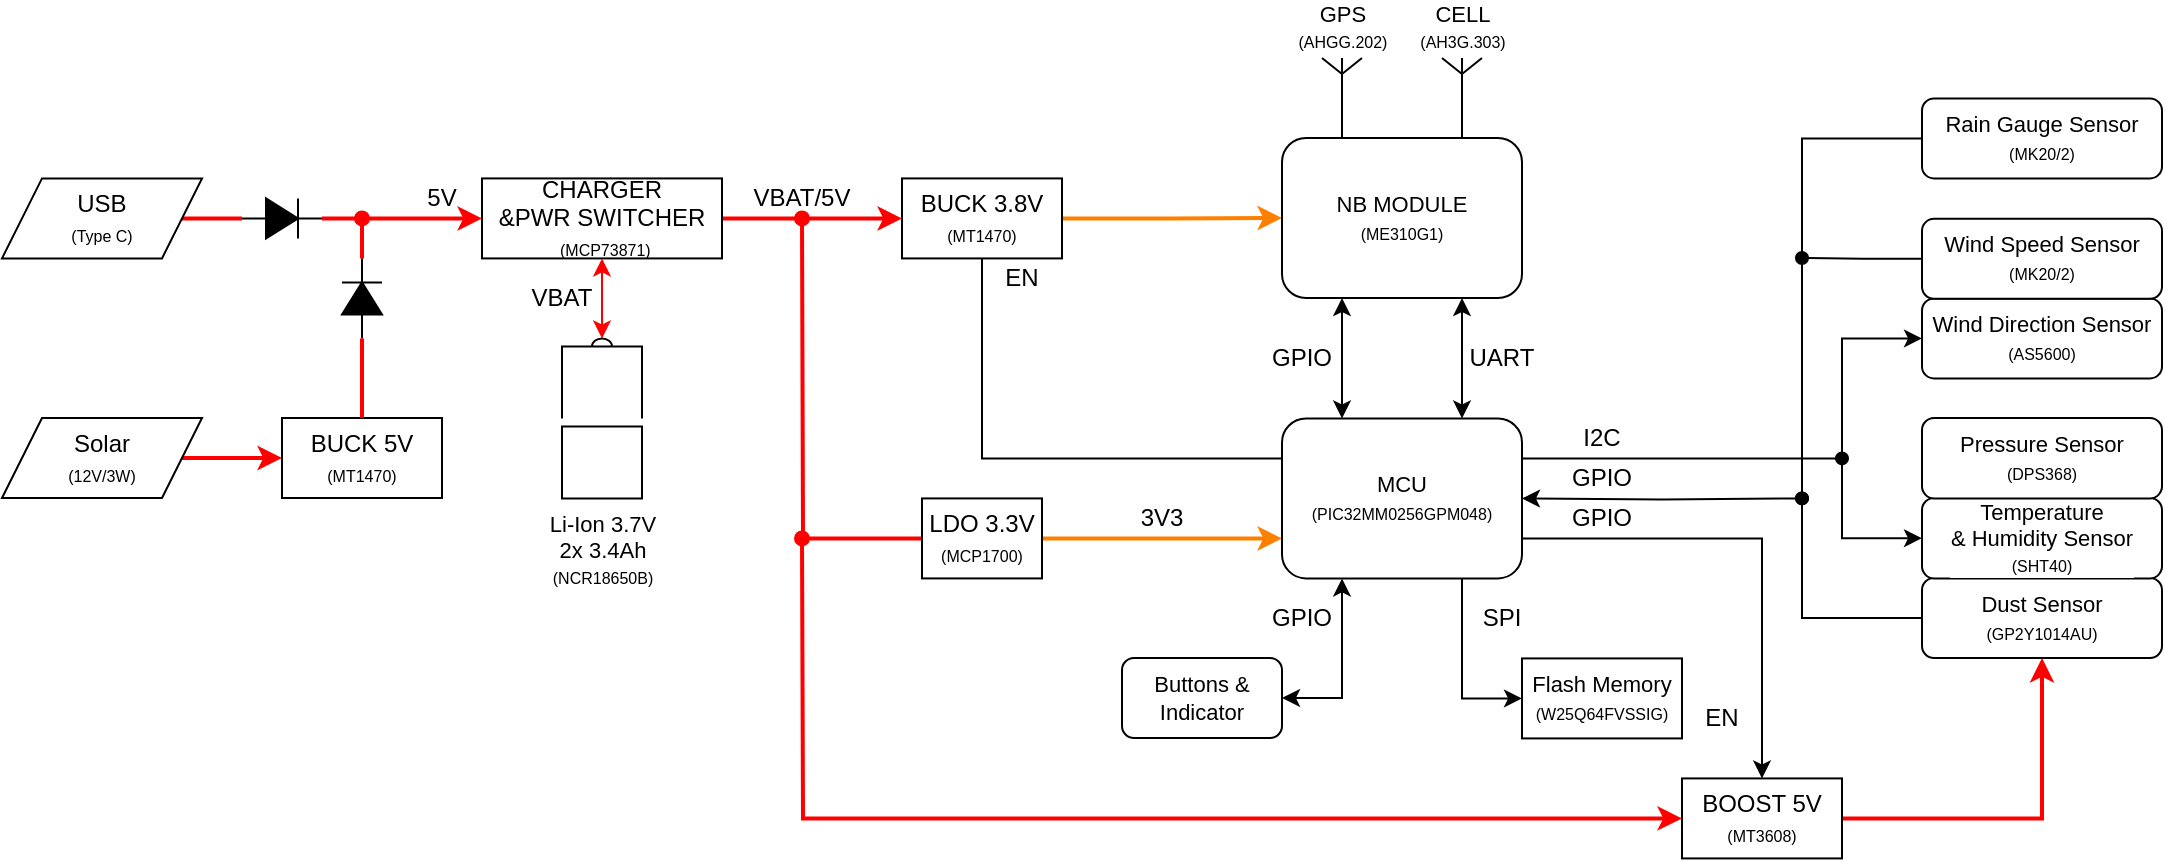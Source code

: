 <mxfile version="24.1.0" type="device">
  <diagram name="Page-1" id="_ND4ITzbnkIOsHbf0bwX">
    <mxGraphModel dx="989" dy="588" grid="1" gridSize="10" guides="1" tooltips="1" connect="1" arrows="1" fold="1" page="1" pageScale="1" pageWidth="1169" pageHeight="827" math="0" shadow="0">
      <root>
        <mxCell id="0" />
        <mxCell id="1" parent="0" />
        <mxCell id="F2zV74ljajzBoqDja7oi-1" style="edgeStyle=orthogonalEdgeStyle;rounded=0;orthogonalLoop=1;jettySize=auto;html=1;entryX=0;entryY=0.5;entryDx=0;entryDy=0;strokeWidth=2;strokeColor=#FF0000;" edge="1" parent="1" source="3OgiTbT7xKRAJT_PE359-1" target="3OgiTbT7xKRAJT_PE359-2">
          <mxGeometry relative="1" as="geometry" />
        </mxCell>
        <mxCell id="3OgiTbT7xKRAJT_PE359-1" value="Solar&lt;div&gt;&lt;font style=&quot;font-size: 8px;&quot;&gt;(12V/3W)&lt;/font&gt;&lt;/div&gt;" style="shape=parallelogram;perimeter=parallelogramPerimeter;whiteSpace=wrap;html=1;fixedSize=1;" parent="1" vertex="1">
          <mxGeometry x="40" y="240.0" width="100" height="40" as="geometry" />
        </mxCell>
        <mxCell id="3OgiTbT7xKRAJT_PE359-2" value="BUCK 5V&lt;div&gt;&lt;font style=&quot;font-size: 8px;&quot;&gt;(MT1470)&lt;/font&gt;&lt;/div&gt;" style="rounded=0;whiteSpace=wrap;html=1;" parent="1" vertex="1">
          <mxGeometry x="180" y="240.0" width="80" height="40" as="geometry" />
        </mxCell>
        <mxCell id="3OgiTbT7xKRAJT_PE359-20" style="edgeStyle=orthogonalEdgeStyle;rounded=0;orthogonalLoop=1;jettySize=auto;html=1;strokeColor=#FF0000;align=center;verticalAlign=middle;fontFamily=Helvetica;fontSize=11;fontColor=default;labelBackgroundColor=default;endArrow=oval;endFill=1;strokeWidth=2;" parent="1" source="3OgiTbT7xKRAJT_PE359-4" edge="1">
          <mxGeometry relative="1" as="geometry">
            <mxPoint x="440" y="140.21" as="targetPoint" />
          </mxGeometry>
        </mxCell>
        <mxCell id="3OgiTbT7xKRAJT_PE359-32" style="edgeStyle=orthogonalEdgeStyle;rounded=0;orthogonalLoop=1;jettySize=auto;html=1;entryX=0;entryY=0.75;entryDx=0;entryDy=0;strokeColor=#FF8000;align=center;verticalAlign=middle;fontFamily=Helvetica;fontSize=11;fontColor=default;labelBackgroundColor=default;endArrow=classic;endFill=1;strokeWidth=2;" parent="1" source="3OgiTbT7xKRAJT_PE359-4" target="3OgiTbT7xKRAJT_PE359-28" edge="1">
          <mxGeometry relative="1" as="geometry" />
        </mxCell>
        <mxCell id="3OgiTbT7xKRAJT_PE359-4" value="LDO 3.3V&lt;div&gt;&lt;font style=&quot;font-size: 8px;&quot;&gt;(MCP1700)&lt;/font&gt;&lt;/div&gt;" style="rounded=0;whiteSpace=wrap;html=1;" parent="1" vertex="1">
          <mxGeometry x="500" y="280.21" width="60" height="40" as="geometry" />
        </mxCell>
        <mxCell id="F2zV74ljajzBoqDja7oi-5" style="edgeStyle=orthogonalEdgeStyle;rounded=0;orthogonalLoop=1;jettySize=auto;html=1;entryX=0;entryY=0.5;entryDx=0;entryDy=0;strokeWidth=2;strokeColor=#FF0000;" edge="1" parent="1" source="3OgiTbT7xKRAJT_PE359-5" target="3OgiTbT7xKRAJT_PE359-13">
          <mxGeometry relative="1" as="geometry">
            <Array as="points">
              <mxPoint x="220" y="140.21" />
            </Array>
          </mxGeometry>
        </mxCell>
        <mxCell id="3OgiTbT7xKRAJT_PE359-5" value="" style="pointerEvents=1;fillColor=strokeColor;verticalLabelPosition=bottom;shadow=0;dashed=0;align=center;html=1;verticalAlign=top;shape=mxgraph.electrical.diodes.diode;rotation=-90;" parent="1" vertex="1">
          <mxGeometry x="200" y="170.21" width="40" height="20" as="geometry" />
        </mxCell>
        <mxCell id="3OgiTbT7xKRAJT_PE359-22" style="edgeStyle=orthogonalEdgeStyle;rounded=0;orthogonalLoop=1;jettySize=auto;html=1;strokeColor=#FF8000;align=center;verticalAlign=middle;fontFamily=Helvetica;fontSize=11;fontColor=default;labelBackgroundColor=default;endArrow=classic;endFill=1;strokeWidth=2;" parent="1" source="3OgiTbT7xKRAJT_PE359-11" target="3OgiTbT7xKRAJT_PE359-21" edge="1">
          <mxGeometry relative="1" as="geometry" />
        </mxCell>
        <mxCell id="3OgiTbT7xKRAJT_PE359-11" value="BUCK 3.8V&lt;div&gt;&lt;font style=&quot;font-size: 8px;&quot;&gt;(MT1470)&lt;/font&gt;&lt;/div&gt;" style="rounded=0;whiteSpace=wrap;html=1;" parent="1" vertex="1">
          <mxGeometry x="490" y="120.21" width="80" height="40" as="geometry" />
        </mxCell>
        <mxCell id="3OgiTbT7xKRAJT_PE359-18" style="edgeStyle=orthogonalEdgeStyle;rounded=0;orthogonalLoop=1;jettySize=auto;html=1;entryX=0;entryY=0.5;entryDx=0;entryDy=0;strokeColor=#FF0000;align=center;verticalAlign=middle;fontFamily=Helvetica;fontSize=11;fontColor=default;labelBackgroundColor=default;endArrow=classic;endFill=1;strokeWidth=2;" parent="1" source="3OgiTbT7xKRAJT_PE359-13" target="3OgiTbT7xKRAJT_PE359-11" edge="1">
          <mxGeometry relative="1" as="geometry" />
        </mxCell>
        <mxCell id="3OgiTbT7xKRAJT_PE359-13" value="CHARGER&lt;div&gt;&amp;amp;PWR SWITCHER&lt;/div&gt;&lt;div&gt;&amp;nbsp;&lt;font style=&quot;font-size: 8px;&quot;&gt;(MCP73871)&lt;/font&gt;&lt;/div&gt;" style="rounded=0;whiteSpace=wrap;html=1;" parent="1" vertex="1">
          <mxGeometry x="280" y="120.21" width="120" height="40" as="geometry" />
        </mxCell>
        <mxCell id="F2zV74ljajzBoqDja7oi-4" style="edgeStyle=orthogonalEdgeStyle;rounded=0;orthogonalLoop=1;jettySize=auto;html=1;entryX=0.5;entryY=1;entryDx=0;entryDy=0;startArrow=classic;startFill=1;strokeColor=#FF0000;" edge="1" parent="1" source="3OgiTbT7xKRAJT_PE359-15" target="3OgiTbT7xKRAJT_PE359-13">
          <mxGeometry relative="1" as="geometry" />
        </mxCell>
        <mxCell id="3OgiTbT7xKRAJT_PE359-15" value="Li-Ion 3.7V&lt;div&gt;2x 3.4Ah&lt;/div&gt;&lt;div&gt;&lt;font style=&quot;font-size: 8px;&quot;&gt;(NCR18650B)&lt;/font&gt;&lt;/div&gt;" style="html=1;verticalLabelPosition=bottom;align=center;labelBackgroundColor=#ffffff;verticalAlign=top;strokeWidth=1;strokeColor=#000000;shadow=0;dashed=0;shape=mxgraph.ios7.icons.battery;fontFamily=Helvetica;fontSize=11;fontColor=default;rotation=0;direction=north;" parent="1" vertex="1">
          <mxGeometry x="320" y="200.21" width="40" height="80" as="geometry" />
        </mxCell>
        <mxCell id="3OgiTbT7xKRAJT_PE359-21" value="NB MODULE&lt;div&gt;&lt;font style=&quot;font-size: 8px;&quot;&gt;(ME310G1)&lt;/font&gt;&lt;/div&gt;" style="rounded=1;whiteSpace=wrap;html=1;fontFamily=Helvetica;fontSize=11;fontColor=default;labelBackgroundColor=default;" parent="1" vertex="1">
          <mxGeometry x="680" y="100" width="120" height="80" as="geometry" />
        </mxCell>
        <mxCell id="3OgiTbT7xKRAJT_PE359-24" style="edgeStyle=orthogonalEdgeStyle;rounded=0;orthogonalLoop=1;jettySize=auto;html=1;entryX=0.25;entryY=0;entryDx=0;entryDy=0;strokeColor=default;align=center;verticalAlign=middle;fontFamily=Helvetica;fontSize=11;fontColor=default;labelBackgroundColor=default;endArrow=none;endFill=0;" parent="1" source="3OgiTbT7xKRAJT_PE359-23" target="3OgiTbT7xKRAJT_PE359-21" edge="1">
          <mxGeometry relative="1" as="geometry" />
        </mxCell>
        <mxCell id="3OgiTbT7xKRAJT_PE359-23" value="GPS&lt;div&gt;&lt;font style=&quot;font-size: 8px;&quot;&gt;(AHGG.202)&lt;/font&gt;&lt;/div&gt;" style="verticalLabelPosition=top;shadow=0;dashed=0;align=center;html=1;verticalAlign=bottom;shape=mxgraph.electrical.radio.aerial_-_antenna_1;fontFamily=Helvetica;fontSize=11;fontColor=default;labelBackgroundColor=default;labelPosition=center;" parent="1" vertex="1">
          <mxGeometry x="700" y="60" width="20" height="20" as="geometry" />
        </mxCell>
        <mxCell id="3OgiTbT7xKRAJT_PE359-26" style="edgeStyle=orthogonalEdgeStyle;rounded=0;orthogonalLoop=1;jettySize=auto;html=1;entryX=0.75;entryY=0;entryDx=0;entryDy=0;strokeColor=default;align=center;verticalAlign=middle;fontFamily=Helvetica;fontSize=11;fontColor=default;labelBackgroundColor=default;endArrow=none;endFill=0;" parent="1" source="3OgiTbT7xKRAJT_PE359-25" target="3OgiTbT7xKRAJT_PE359-21" edge="1">
          <mxGeometry relative="1" as="geometry" />
        </mxCell>
        <mxCell id="3OgiTbT7xKRAJT_PE359-25" value="CELL&lt;br&gt;&lt;font style=&quot;font-size: 8px;&quot;&gt;(AH3G.303)&lt;/font&gt;" style="verticalLabelPosition=top;shadow=0;dashed=0;align=center;html=1;verticalAlign=bottom;shape=mxgraph.electrical.radio.aerial_-_antenna_1;fontFamily=Helvetica;fontSize=11;fontColor=default;labelBackgroundColor=default;labelPosition=center;" parent="1" vertex="1">
          <mxGeometry x="760" y="60" width="20" height="20" as="geometry" />
        </mxCell>
        <mxCell id="3OgiTbT7xKRAJT_PE359-29" style="edgeStyle=orthogonalEdgeStyle;rounded=0;orthogonalLoop=1;jettySize=auto;html=1;entryX=0.25;entryY=1;entryDx=0;entryDy=0;strokeColor=default;align=center;verticalAlign=middle;fontFamily=Helvetica;fontSize=11;fontColor=default;labelBackgroundColor=default;endArrow=classic;endFill=1;exitX=0.25;exitY=0;exitDx=0;exitDy=0;startArrow=classic;startFill=1;" parent="1" source="3OgiTbT7xKRAJT_PE359-28" target="3OgiTbT7xKRAJT_PE359-21" edge="1">
          <mxGeometry relative="1" as="geometry" />
        </mxCell>
        <mxCell id="3OgiTbT7xKRAJT_PE359-30" style="edgeStyle=orthogonalEdgeStyle;rounded=0;orthogonalLoop=1;jettySize=auto;html=1;exitX=0;exitY=0.25;exitDx=0;exitDy=0;entryX=0.5;entryY=1;entryDx=0;entryDy=0;strokeColor=default;align=center;verticalAlign=middle;fontFamily=Helvetica;fontSize=11;fontColor=default;labelBackgroundColor=default;endArrow=none;endFill=0;" parent="1" source="3OgiTbT7xKRAJT_PE359-28" target="3OgiTbT7xKRAJT_PE359-11" edge="1">
          <mxGeometry relative="1" as="geometry">
            <Array as="points">
              <mxPoint x="530" y="260.21" />
            </Array>
          </mxGeometry>
        </mxCell>
        <mxCell id="3OgiTbT7xKRAJT_PE359-31" style="edgeStyle=orthogonalEdgeStyle;rounded=0;orthogonalLoop=1;jettySize=auto;html=1;exitX=0.75;exitY=0;exitDx=0;exitDy=0;entryX=0.75;entryY=1;entryDx=0;entryDy=0;strokeColor=default;align=center;verticalAlign=middle;fontFamily=Helvetica;fontSize=11;fontColor=default;labelBackgroundColor=default;endArrow=classic;endFill=1;startArrow=classic;startFill=1;" parent="1" source="3OgiTbT7xKRAJT_PE359-28" target="3OgiTbT7xKRAJT_PE359-21" edge="1">
          <mxGeometry relative="1" as="geometry" />
        </mxCell>
        <mxCell id="F2zV74ljajzBoqDja7oi-19" style="edgeStyle=orthogonalEdgeStyle;rounded=0;orthogonalLoop=1;jettySize=auto;html=1;exitX=0.75;exitY=1;exitDx=0;exitDy=0;entryX=0;entryY=0.5;entryDx=0;entryDy=0;" edge="1" parent="1" source="3OgiTbT7xKRAJT_PE359-28" target="F2zV74ljajzBoqDja7oi-18">
          <mxGeometry relative="1" as="geometry">
            <Array as="points">
              <mxPoint x="770" y="380.21" />
            </Array>
          </mxGeometry>
        </mxCell>
        <mxCell id="F2zV74ljajzBoqDja7oi-23" style="edgeStyle=orthogonalEdgeStyle;rounded=0;orthogonalLoop=1;jettySize=auto;html=1;exitX=1;exitY=0.75;exitDx=0;exitDy=0;entryX=0.5;entryY=0;entryDx=0;entryDy=0;" edge="1" parent="1" source="3OgiTbT7xKRAJT_PE359-28" target="F2zV74ljajzBoqDja7oi-20">
          <mxGeometry relative="1" as="geometry" />
        </mxCell>
        <mxCell id="F2zV74ljajzBoqDja7oi-25" style="edgeStyle=orthogonalEdgeStyle;rounded=0;orthogonalLoop=1;jettySize=auto;html=1;exitX=1;exitY=0.25;exitDx=0;exitDy=0;entryX=0;entryY=0.5;entryDx=0;entryDy=0;" edge="1" parent="1" source="3OgiTbT7xKRAJT_PE359-28" target="F2zV74ljajzBoqDja7oi-14">
          <mxGeometry relative="1" as="geometry">
            <Array as="points">
              <mxPoint x="960" y="260" />
              <mxPoint x="960" y="200" />
            </Array>
          </mxGeometry>
        </mxCell>
        <mxCell id="F2zV74ljajzBoqDja7oi-28" style="edgeStyle=orthogonalEdgeStyle;rounded=0;orthogonalLoop=1;jettySize=auto;html=1;strokeWidth=1;" edge="1" parent="1" target="3OgiTbT7xKRAJT_PE359-28">
          <mxGeometry relative="1" as="geometry">
            <mxPoint x="940" y="280.21" as="sourcePoint" />
          </mxGeometry>
        </mxCell>
        <mxCell id="3OgiTbT7xKRAJT_PE359-28" value="MCU&lt;div&gt;&lt;font style=&quot;font-size: 8px;&quot;&gt;(PIC32MM0256GPM048)&lt;/font&gt;&lt;/div&gt;" style="rounded=1;whiteSpace=wrap;html=1;fontFamily=Helvetica;fontSize=11;fontColor=default;labelBackgroundColor=default;" parent="1" vertex="1">
          <mxGeometry x="680" y="240.21" width="120" height="80" as="geometry" />
        </mxCell>
        <mxCell id="3OgiTbT7xKRAJT_PE359-37" style="edgeStyle=orthogonalEdgeStyle;rounded=0;orthogonalLoop=1;jettySize=auto;html=1;entryX=0.25;entryY=1;entryDx=0;entryDy=0;strokeColor=default;align=center;verticalAlign=middle;fontFamily=Helvetica;fontSize=11;fontColor=default;labelBackgroundColor=default;endArrow=classic;endFill=1;strokeWidth=1;startArrow=classic;startFill=1;" parent="1" source="3OgiTbT7xKRAJT_PE359-36" target="3OgiTbT7xKRAJT_PE359-28" edge="1">
          <mxGeometry relative="1" as="geometry">
            <Array as="points">
              <mxPoint x="710" y="380.21" />
            </Array>
          </mxGeometry>
        </mxCell>
        <mxCell id="3OgiTbT7xKRAJT_PE359-36" value="Buttons &amp;amp;&lt;div&gt;Indicator&lt;/div&gt;" style="rounded=1;whiteSpace=wrap;html=1;fontFamily=Helvetica;fontSize=11;fontColor=default;labelBackgroundColor=default;" parent="1" vertex="1">
          <mxGeometry x="600" y="360" width="80" height="40" as="geometry" />
        </mxCell>
        <mxCell id="YIj4oD_qDjWHOP-zJBgj-2" value="5V" style="text;html=1;align=center;verticalAlign=middle;whiteSpace=wrap;rounded=0;" parent="1" vertex="1">
          <mxGeometry x="240" y="120.21" width="40" height="20" as="geometry" />
        </mxCell>
        <mxCell id="YIj4oD_qDjWHOP-zJBgj-3" value="VBAT/5V" style="text;html=1;align=center;verticalAlign=middle;whiteSpace=wrap;rounded=0;" parent="1" vertex="1">
          <mxGeometry x="410" y="120.21" width="60" height="20" as="geometry" />
        </mxCell>
        <mxCell id="YIj4oD_qDjWHOP-zJBgj-4" value="VBAT" style="text;html=1;align=center;verticalAlign=middle;whiteSpace=wrap;rounded=0;" parent="1" vertex="1">
          <mxGeometry x="300" y="170.21" width="40" height="20" as="geometry" />
        </mxCell>
        <mxCell id="YIj4oD_qDjWHOP-zJBgj-5" value="3V3" style="text;html=1;align=center;verticalAlign=middle;whiteSpace=wrap;rounded=0;" parent="1" vertex="1">
          <mxGeometry x="600" y="280" width="40" height="19.79" as="geometry" />
        </mxCell>
        <mxCell id="YIj4oD_qDjWHOP-zJBgj-6" value="EN" style="text;html=1;align=center;verticalAlign=middle;whiteSpace=wrap;rounded=0;" parent="1" vertex="1">
          <mxGeometry x="530" y="160.21" width="40" height="19.79" as="geometry" />
        </mxCell>
        <mxCell id="YIj4oD_qDjWHOP-zJBgj-7" value="GPIO" style="text;html=1;align=center;verticalAlign=middle;whiteSpace=wrap;rounded=0;" parent="1" vertex="1">
          <mxGeometry x="670" y="200.21" width="40" height="20" as="geometry" />
        </mxCell>
        <mxCell id="YIj4oD_qDjWHOP-zJBgj-8" value="UART" style="text;html=1;align=center;verticalAlign=middle;whiteSpace=wrap;rounded=0;" parent="1" vertex="1">
          <mxGeometry x="770" y="200.21" width="40" height="20" as="geometry" />
        </mxCell>
        <mxCell id="YIj4oD_qDjWHOP-zJBgj-9" value="SPI" style="text;html=1;align=center;verticalAlign=middle;whiteSpace=wrap;rounded=0;" parent="1" vertex="1">
          <mxGeometry x="770" y="330" width="40" height="20" as="geometry" />
        </mxCell>
        <mxCell id="YIj4oD_qDjWHOP-zJBgj-10" value="GPIO" style="text;html=1;align=center;verticalAlign=middle;whiteSpace=wrap;rounded=0;" parent="1" vertex="1">
          <mxGeometry x="670" y="330" width="40" height="20" as="geometry" />
        </mxCell>
        <mxCell id="F2zV74ljajzBoqDja7oi-6" style="edgeStyle=orthogonalEdgeStyle;rounded=0;orthogonalLoop=1;jettySize=auto;html=1;endArrow=oval;endFill=1;strokeWidth=2;strokeColor=#FF0000;" edge="1" parent="1" source="F2zV74ljajzBoqDja7oi-3">
          <mxGeometry relative="1" as="geometry">
            <mxPoint x="220" y="140.21" as="targetPoint" />
          </mxGeometry>
        </mxCell>
        <mxCell id="F2zV74ljajzBoqDja7oi-10" style="edgeStyle=orthogonalEdgeStyle;rounded=0;orthogonalLoop=1;jettySize=auto;html=1;exitX=0;exitY=0.5;exitDx=0;exitDy=0;exitPerimeter=0;entryX=1;entryY=0.5;entryDx=0;entryDy=0;endArrow=none;endFill=0;strokeWidth=2;strokeColor=#FF0000;" edge="1" parent="1" source="F2zV74ljajzBoqDja7oi-3" target="F2zV74ljajzBoqDja7oi-9">
          <mxGeometry relative="1" as="geometry" />
        </mxCell>
        <mxCell id="F2zV74ljajzBoqDja7oi-3" value="" style="pointerEvents=1;fillColor=strokeColor;verticalLabelPosition=bottom;shadow=0;dashed=0;align=center;html=1;verticalAlign=top;shape=mxgraph.electrical.diodes.diode;" vertex="1" parent="1">
          <mxGeometry x="160" y="130.21" width="40" height="20" as="geometry" />
        </mxCell>
        <mxCell id="F2zV74ljajzBoqDja7oi-9" value="USB&lt;div&gt;&lt;font style=&quot;font-size: 8px;&quot;&gt;(Type C)&lt;/font&gt;&lt;/div&gt;" style="shape=parallelogram;perimeter=parallelogramPerimeter;whiteSpace=wrap;html=1;fixedSize=1;" vertex="1" parent="1">
          <mxGeometry x="40" y="120.21" width="100" height="40" as="geometry" />
        </mxCell>
        <mxCell id="F2zV74ljajzBoqDja7oi-11" style="edgeStyle=orthogonalEdgeStyle;rounded=0;orthogonalLoop=1;jettySize=auto;html=1;entryX=0;entryY=0.5;entryDx=0;entryDy=0;entryPerimeter=0;endArrow=none;endFill=0;strokeWidth=2;strokeColor=#FF0000;" edge="1" parent="1" source="3OgiTbT7xKRAJT_PE359-2" target="3OgiTbT7xKRAJT_PE359-5">
          <mxGeometry relative="1" as="geometry" />
        </mxCell>
        <mxCell id="F2zV74ljajzBoqDja7oi-29" style="edgeStyle=orthogonalEdgeStyle;rounded=0;orthogonalLoop=1;jettySize=auto;html=1;endArrow=oval;endFill=1;" edge="1" parent="1" source="F2zV74ljajzBoqDja7oi-13">
          <mxGeometry relative="1" as="geometry">
            <mxPoint x="940" y="280.21" as="targetPoint" />
            <Array as="points">
              <mxPoint x="940" y="340.21" />
              <mxPoint x="940" y="280.21" />
            </Array>
          </mxGeometry>
        </mxCell>
        <mxCell id="F2zV74ljajzBoqDja7oi-13" value="Dust Sensor&lt;div&gt;&lt;font style=&quot;font-size: 8px;&quot;&gt;(GP2Y1014AU)&lt;/font&gt;&lt;/div&gt;" style="rounded=1;whiteSpace=wrap;html=1;fontFamily=Helvetica;fontSize=11;fontColor=default;labelBackgroundColor=default;" vertex="1" parent="1">
          <mxGeometry x="1000" y="320" width="120" height="40" as="geometry" />
        </mxCell>
        <mxCell id="F2zV74ljajzBoqDja7oi-14" value="Wind Direction Sensor&lt;div&gt;&lt;font style=&quot;font-size: 8px;&quot;&gt;(AS5600)&lt;/font&gt;&lt;/div&gt;" style="rounded=1;whiteSpace=wrap;html=1;fontFamily=Helvetica;fontSize=11;fontColor=default;labelBackgroundColor=default;" vertex="1" parent="1">
          <mxGeometry x="1000" y="180.21" width="120" height="40" as="geometry" />
        </mxCell>
        <mxCell id="F2zV74ljajzBoqDja7oi-30" style="edgeStyle=orthogonalEdgeStyle;rounded=0;orthogonalLoop=1;jettySize=auto;html=1;endArrow=oval;endFill=1;" edge="1" parent="1" source="F2zV74ljajzBoqDja7oi-15">
          <mxGeometry relative="1" as="geometry">
            <mxPoint x="940" y="160" as="targetPoint" />
          </mxGeometry>
        </mxCell>
        <mxCell id="F2zV74ljajzBoqDja7oi-15" value="Wind Speed Sensor&lt;div&gt;&lt;font style=&quot;font-size: 8px;&quot;&gt;(MK20/2)&lt;/font&gt;&lt;/div&gt;" style="rounded=1;whiteSpace=wrap;html=1;fontFamily=Helvetica;fontSize=11;fontColor=default;labelBackgroundColor=default;" vertex="1" parent="1">
          <mxGeometry x="1000" y="140.42" width="120" height="40" as="geometry" />
        </mxCell>
        <mxCell id="F2zV74ljajzBoqDja7oi-26" style="edgeStyle=orthogonalEdgeStyle;rounded=0;orthogonalLoop=1;jettySize=auto;html=1;endArrow=oval;endFill=1;startArrow=classic;startFill=1;exitX=0;exitY=0.5;exitDx=0;exitDy=0;" edge="1" parent="1" source="F2zV74ljajzBoqDja7oi-16">
          <mxGeometry relative="1" as="geometry">
            <mxPoint x="960" y="260.21" as="targetPoint" />
            <Array as="points">
              <mxPoint x="960" y="300" />
            </Array>
          </mxGeometry>
        </mxCell>
        <mxCell id="F2zV74ljajzBoqDja7oi-16" value="&lt;div&gt;Temperature&lt;/div&gt;&lt;div&gt;&amp;amp; Humidity Sensor&lt;/div&gt;&lt;div&gt;&lt;font style=&quot;font-size: 8px;&quot;&gt;(SHT40)&lt;/font&gt;&lt;/div&gt;" style="rounded=1;whiteSpace=wrap;html=1;fontFamily=Helvetica;fontSize=11;fontColor=default;labelBackgroundColor=default;fillColor=default;" vertex="1" parent="1">
          <mxGeometry x="1000" y="280" width="120" height="40.21" as="geometry" />
        </mxCell>
        <mxCell id="F2zV74ljajzBoqDja7oi-27" style="edgeStyle=orthogonalEdgeStyle;rounded=0;orthogonalLoop=1;jettySize=auto;html=1;endArrow=oval;endFill=1;" edge="1" parent="1" source="F2zV74ljajzBoqDja7oi-17">
          <mxGeometry relative="1" as="geometry">
            <mxPoint x="940" y="280.21" as="targetPoint" />
            <Array as="points">
              <mxPoint x="940" y="100.21" />
              <mxPoint x="940" y="280.21" />
            </Array>
          </mxGeometry>
        </mxCell>
        <mxCell id="F2zV74ljajzBoqDja7oi-17" value="Rain Gauge Sensor&lt;div&gt;&lt;font style=&quot;font-size: 8px;&quot;&gt;(MK20/2)&lt;/font&gt;&lt;/div&gt;" style="rounded=1;whiteSpace=wrap;html=1;fontFamily=Helvetica;fontSize=11;fontColor=default;labelBackgroundColor=default;" vertex="1" parent="1">
          <mxGeometry x="1000" y="80.21" width="120" height="40" as="geometry" />
        </mxCell>
        <mxCell id="F2zV74ljajzBoqDja7oi-18" value="&lt;span style=&quot;text-wrap: nowrap;&quot;&gt;Flash Memory&lt;/span&gt;&lt;div style=&quot;text-wrap: nowrap;&quot;&gt;&lt;font style=&quot;font-size: 8px;&quot;&gt;(W25Q64FVSSIG)&lt;/font&gt;&lt;/div&gt;" style="rounded=1;whiteSpace=wrap;html=1;fontFamily=Helvetica;fontSize=11;fontColor=default;labelBackgroundColor=default;arcSize=0;" vertex="1" parent="1">
          <mxGeometry x="800" y="360.21" width="80" height="40" as="geometry" />
        </mxCell>
        <mxCell id="F2zV74ljajzBoqDja7oi-21" style="edgeStyle=orthogonalEdgeStyle;rounded=0;orthogonalLoop=1;jettySize=auto;html=1;endArrow=oval;endFill=1;startArrow=classic;startFill=1;strokeWidth=2;strokeColor=#FF0000;" edge="1" parent="1" source="F2zV74ljajzBoqDja7oi-20">
          <mxGeometry relative="1" as="geometry">
            <mxPoint x="440.0" y="300.21" as="targetPoint" />
          </mxGeometry>
        </mxCell>
        <mxCell id="F2zV74ljajzBoqDja7oi-22" style="edgeStyle=orthogonalEdgeStyle;rounded=0;orthogonalLoop=1;jettySize=auto;html=1;entryX=0.5;entryY=1;entryDx=0;entryDy=0;strokeWidth=2;strokeColor=#FF0000;" edge="1" parent="1" source="F2zV74ljajzBoqDja7oi-20" target="F2zV74ljajzBoqDja7oi-13">
          <mxGeometry relative="1" as="geometry" />
        </mxCell>
        <mxCell id="F2zV74ljajzBoqDja7oi-20" value="BOOST 5V&lt;div&gt;&lt;font style=&quot;font-size: 8px;&quot;&gt;(MT3608)&lt;/font&gt;&lt;/div&gt;" style="rounded=0;whiteSpace=wrap;html=1;" vertex="1" parent="1">
          <mxGeometry x="880" y="420.21" width="80" height="40" as="geometry" />
        </mxCell>
        <mxCell id="F2zV74ljajzBoqDja7oi-31" value="&lt;div&gt;Pressure Sensor&lt;/div&gt;&lt;div&gt;&lt;font style=&quot;font-size: 8px;&quot;&gt;(DPS368)&lt;/font&gt;&lt;/div&gt;" style="rounded=1;whiteSpace=wrap;html=1;fontFamily=Helvetica;fontSize=11;fontColor=default;labelBackgroundColor=default;fillColor=default;" vertex="1" parent="1">
          <mxGeometry x="1000" y="240" width="120" height="40.21" as="geometry" />
        </mxCell>
        <mxCell id="F2zV74ljajzBoqDja7oi-32" value="GPIO" style="text;html=1;align=center;verticalAlign=middle;whiteSpace=wrap;rounded=0;" vertex="1" parent="1">
          <mxGeometry x="820" y="260.21" width="40" height="20" as="geometry" />
        </mxCell>
        <mxCell id="F2zV74ljajzBoqDja7oi-33" value="I2C" style="text;html=1;align=center;verticalAlign=middle;whiteSpace=wrap;rounded=0;" vertex="1" parent="1">
          <mxGeometry x="820" y="240.21" width="40" height="20" as="geometry" />
        </mxCell>
        <mxCell id="F2zV74ljajzBoqDja7oi-34" value="GPIO" style="text;html=1;align=center;verticalAlign=middle;whiteSpace=wrap;rounded=0;" vertex="1" parent="1">
          <mxGeometry x="820" y="279.79" width="40" height="20" as="geometry" />
        </mxCell>
        <mxCell id="F2zV74ljajzBoqDja7oi-36" value="EN" style="text;html=1;align=center;verticalAlign=middle;whiteSpace=wrap;rounded=0;" vertex="1" parent="1">
          <mxGeometry x="880" y="380.21" width="40" height="19.79" as="geometry" />
        </mxCell>
      </root>
    </mxGraphModel>
  </diagram>
</mxfile>
